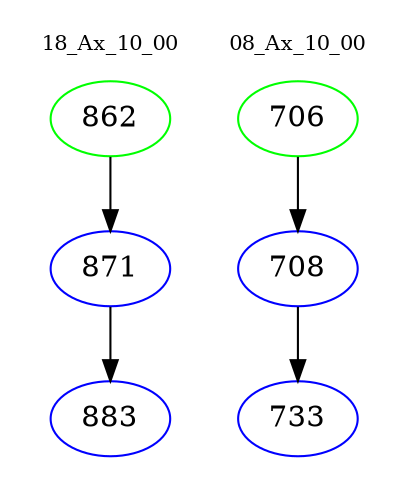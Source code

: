 digraph{
subgraph cluster_0 {
color = white
label = "18_Ax_10_00";
fontsize=10;
T0_862 [label="862", color="green"]
T0_862 -> T0_871 [color="black"]
T0_871 [label="871", color="blue"]
T0_871 -> T0_883 [color="black"]
T0_883 [label="883", color="blue"]
}
subgraph cluster_1 {
color = white
label = "08_Ax_10_00";
fontsize=10;
T1_706 [label="706", color="green"]
T1_706 -> T1_708 [color="black"]
T1_708 [label="708", color="blue"]
T1_708 -> T1_733 [color="black"]
T1_733 [label="733", color="blue"]
}
}
